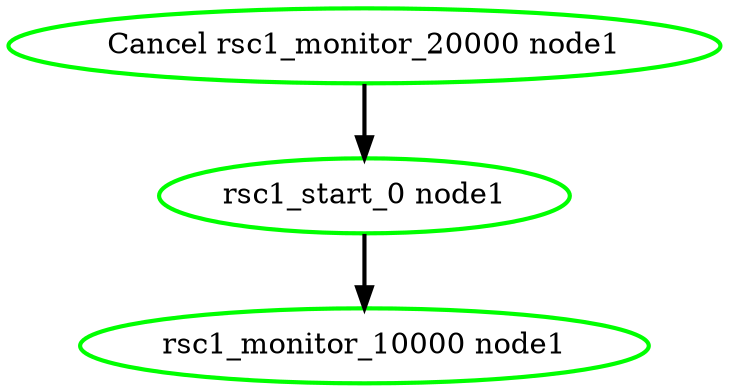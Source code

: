 digraph "g" {
"Cancel rsc1_monitor_20000 node1" -> "rsc1_start_0 node1" [ style = bold]
"Cancel rsc1_monitor_20000 node1" [ style=bold color="green" fontcolor="black" ]
"rsc1_monitor_10000 node1" [ style=bold color="green" fontcolor="black" ]
"rsc1_start_0 node1" -> "rsc1_monitor_10000 node1" [ style = bold]
"rsc1_start_0 node1" [ style=bold color="green" fontcolor="black" ]
}
